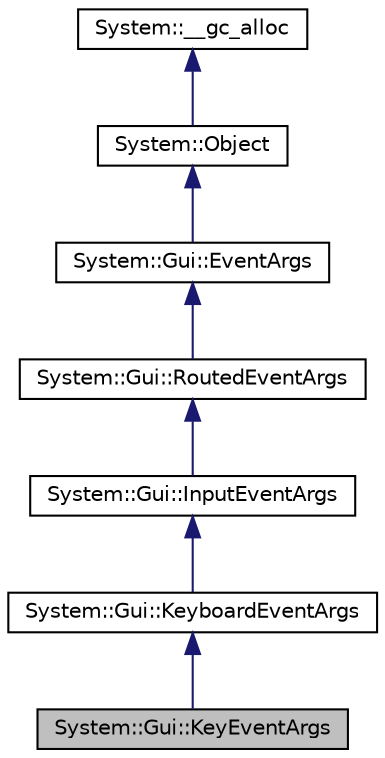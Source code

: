 digraph G
{
  edge [fontname="Helvetica",fontsize="10",labelfontname="Helvetica",labelfontsize="10"];
  node [fontname="Helvetica",fontsize="10",shape=record];
  Node1 [label="System::Gui::KeyEventArgs",height=0.2,width=0.4,color="black", fillcolor="grey75", style="filled" fontcolor="black"];
  Node2 -> Node1 [dir="back",color="midnightblue",fontsize="10",style="solid",fontname="Helvetica"];
  Node2 [label="System::Gui::KeyboardEventArgs",height=0.2,width=0.4,color="black", fillcolor="white", style="filled",URL="$class_system_1_1_gui_1_1_keyboard_event_args.html"];
  Node3 -> Node2 [dir="back",color="midnightblue",fontsize="10",style="solid",fontname="Helvetica"];
  Node3 [label="System::Gui::InputEventArgs",height=0.2,width=0.4,color="black", fillcolor="white", style="filled",URL="$class_system_1_1_gui_1_1_input_event_args.html"];
  Node4 -> Node3 [dir="back",color="midnightblue",fontsize="10",style="solid",fontname="Helvetica"];
  Node4 [label="System::Gui::RoutedEventArgs",height=0.2,width=0.4,color="black", fillcolor="white", style="filled",URL="$class_system_1_1_gui_1_1_routed_event_args.html"];
  Node5 -> Node4 [dir="back",color="midnightblue",fontsize="10",style="solid",fontname="Helvetica"];
  Node5 [label="System::Gui::EventArgs",height=0.2,width=0.4,color="black", fillcolor="white", style="filled",URL="$class_system_1_1_gui_1_1_event_args.html"];
  Node6 -> Node5 [dir="back",color="midnightblue",fontsize="10",style="solid",fontname="Helvetica"];
  Node6 [label="System::Object",height=0.2,width=0.4,color="black", fillcolor="white", style="filled",URL="$class_system_1_1_object.html"];
  Node7 -> Node6 [dir="back",color="midnightblue",fontsize="10",style="solid",fontname="Helvetica"];
  Node7 [label="System::__gc_alloc",height=0.2,width=0.4,color="black", fillcolor="white", style="filled",URL="$class_system_1_1____gc__alloc.html"];
}
